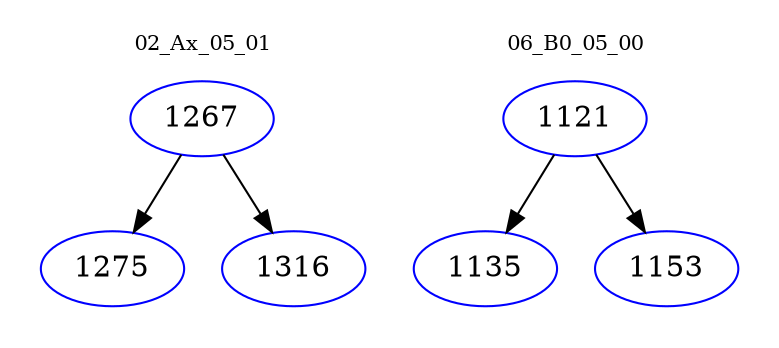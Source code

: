 digraph{
subgraph cluster_0 {
color = white
label = "02_Ax_05_01";
fontsize=10;
T0_1267 [label="1267", color="blue"]
T0_1267 -> T0_1275 [color="black"]
T0_1275 [label="1275", color="blue"]
T0_1267 -> T0_1316 [color="black"]
T0_1316 [label="1316", color="blue"]
}
subgraph cluster_1 {
color = white
label = "06_B0_05_00";
fontsize=10;
T1_1121 [label="1121", color="blue"]
T1_1121 -> T1_1135 [color="black"]
T1_1135 [label="1135", color="blue"]
T1_1121 -> T1_1153 [color="black"]
T1_1153 [label="1153", color="blue"]
}
}
